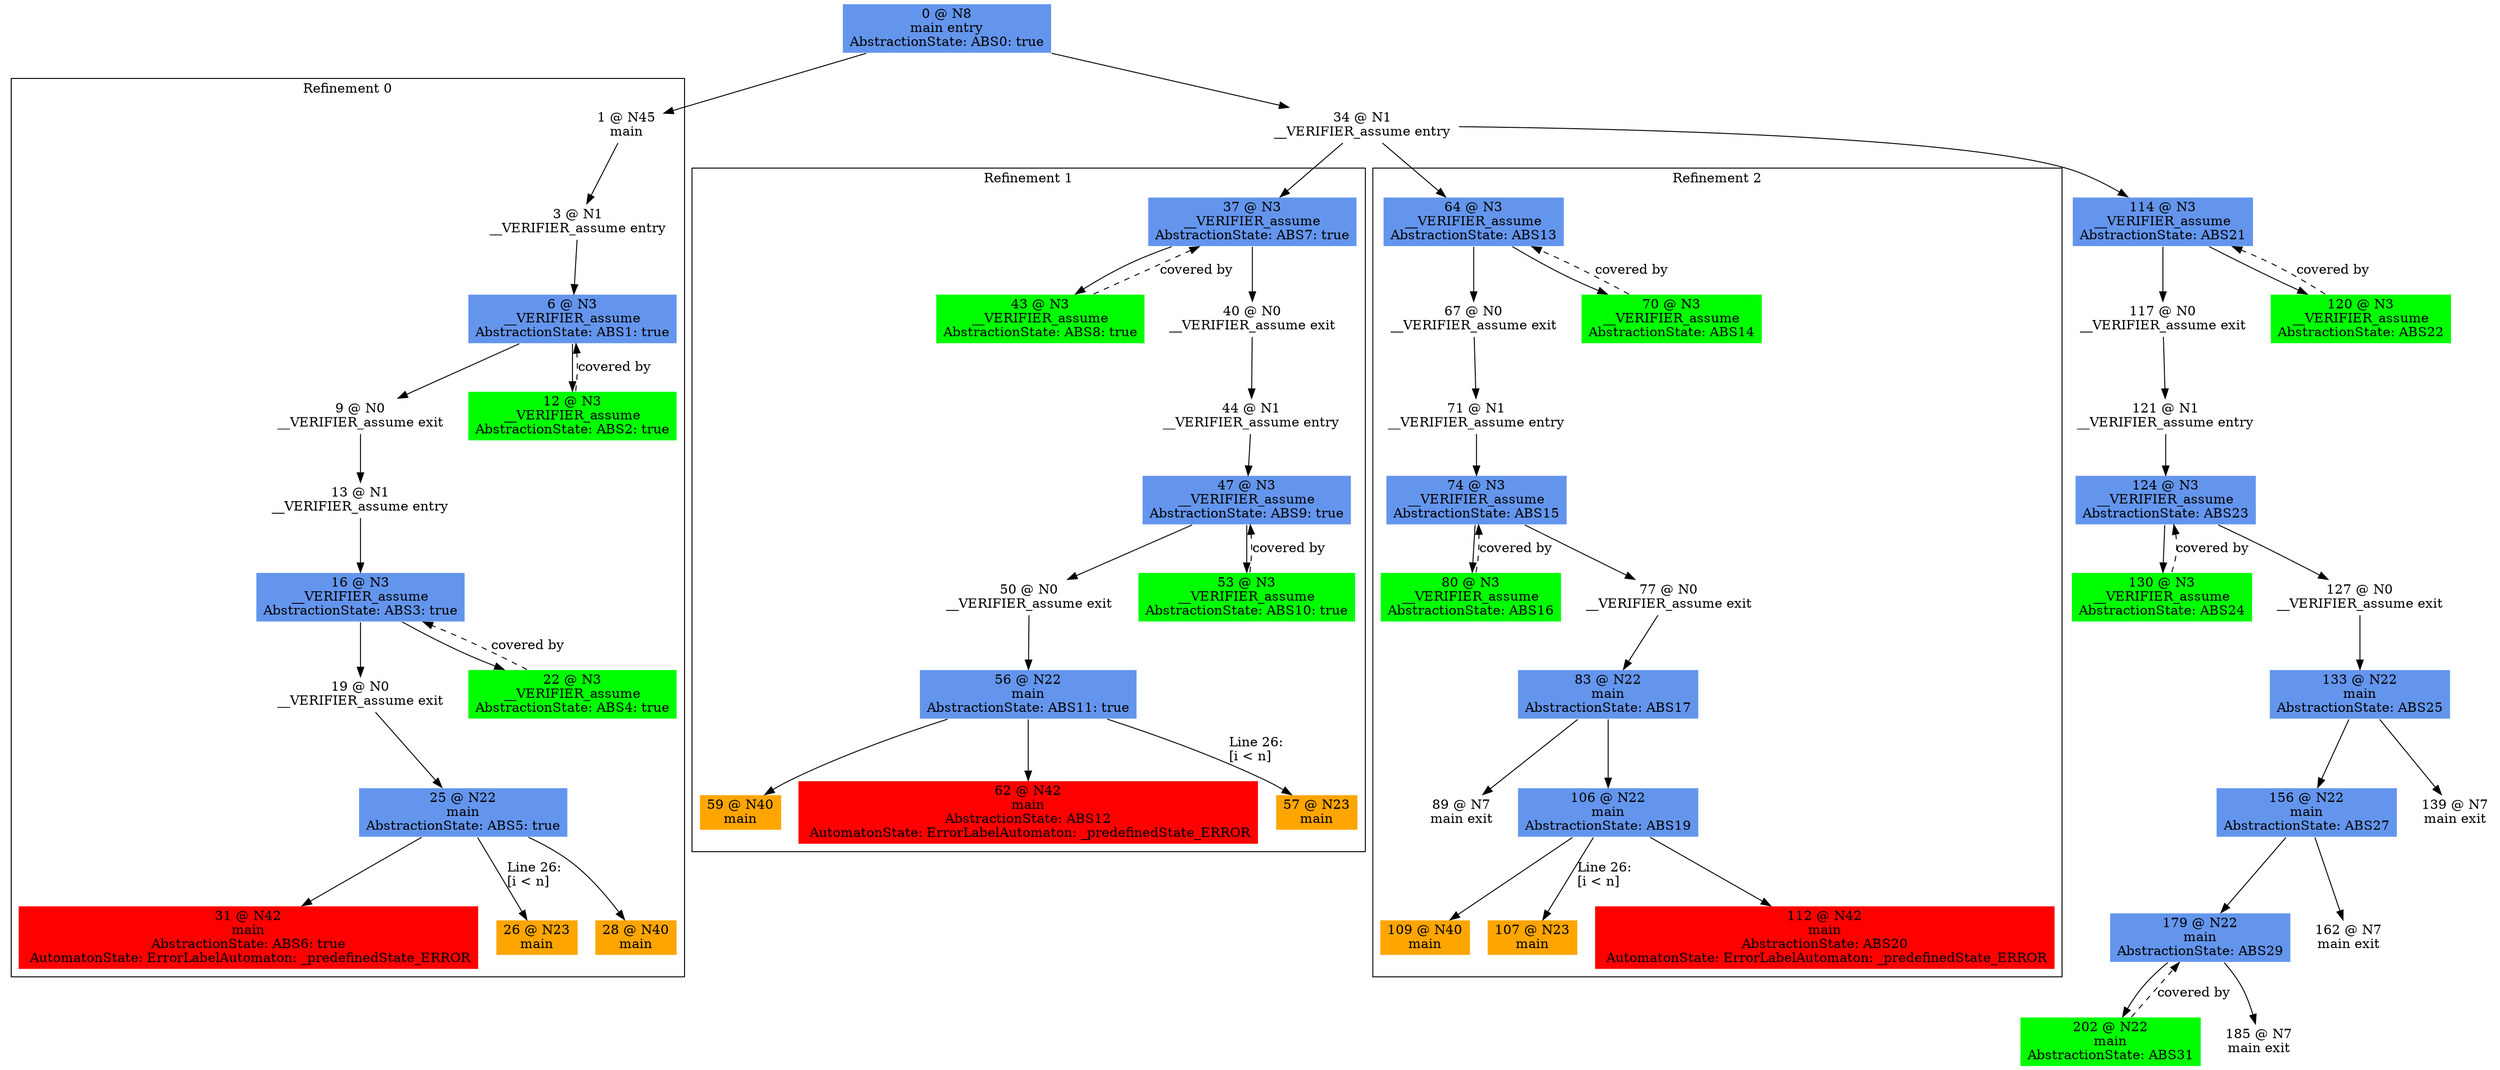 digraph ARG {
node [style="filled" shape="box" color="white"]
subgraph cluster_0 {
label="Refinement 0"
1 [label="1 @ N45\nmain\n" id="1"]
3 [label="3 @ N1\n__VERIFIER_assume entry\n" id="3"]
6 [fillcolor="cornflowerblue" label="6 @ N3\n__VERIFIER_assume\nAbstractionState: ABS1: true\n" id="6"]
9 [label="9 @ N0\n__VERIFIER_assume exit\n" id="9"]
13 [label="13 @ N1\n__VERIFIER_assume entry\n" id="13"]
16 [fillcolor="cornflowerblue" label="16 @ N3\n__VERIFIER_assume\nAbstractionState: ABS3: true\n" id="16"]
19 [label="19 @ N0\n__VERIFIER_assume exit\n" id="19"]
25 [fillcolor="cornflowerblue" label="25 @ N22\nmain\nAbstractionState: ABS5: true\n" id="25"]
31 [fillcolor="red" label="31 @ N42\nmain\nAbstractionState: ABS6: true\n AutomatonState: ErrorLabelAutomaton: _predefinedState_ERROR\n" id="31"]
26 [fillcolor="orange" label="26 @ N23\nmain\n" id="26"]
28 [fillcolor="orange" label="28 @ N40\nmain\n" id="28"]
22 [fillcolor="green" label="22 @ N3\n__VERIFIER_assume\nAbstractionState: ABS4: true\n" id="22"]
12 [fillcolor="green" label="12 @ N3\n__VERIFIER_assume\nAbstractionState: ABS2: true\n" id="12"]
1 -> 3 []
3 -> 6 []
12 -> 6 [style="dashed" weight="0" label="covered by"]
6 -> 12 []
6 -> 9 []
9 -> 13 []
13 -> 16 []
22 -> 16 [style="dashed" weight="0" label="covered by"]
16 -> 22 []
16 -> 19 []
19 -> 25 []
25 -> 28 []
25 -> 26 [label="Line 26: \l[i < n]\l" id="25 -> 26"]
25 -> 31 []
}
0 -> 1
subgraph cluster_1 {
label="Refinement 1"
37 [fillcolor="cornflowerblue" label="37 @ N3\n__VERIFIER_assume\nAbstractionState: ABS7: true\n" id="37"]
43 [fillcolor="green" label="43 @ N3\n__VERIFIER_assume\nAbstractionState: ABS8: true\n" id="43"]
40 [label="40 @ N0\n__VERIFIER_assume exit\n" id="40"]
44 [label="44 @ N1\n__VERIFIER_assume entry\n" id="44"]
47 [fillcolor="cornflowerblue" label="47 @ N3\n__VERIFIER_assume\nAbstractionState: ABS9: true\n" id="47"]
50 [label="50 @ N0\n__VERIFIER_assume exit\n" id="50"]
56 [fillcolor="cornflowerblue" label="56 @ N22\nmain\nAbstractionState: ABS11: true\n" id="56"]
59 [fillcolor="orange" label="59 @ N40\nmain\n" id="59"]
62 [fillcolor="red" label="62 @ N42\nmain\nAbstractionState: ABS12\n AutomatonState: ErrorLabelAutomaton: _predefinedState_ERROR\n" id="62"]
57 [fillcolor="orange" label="57 @ N23\nmain\n" id="57"]
53 [fillcolor="green" label="53 @ N3\n__VERIFIER_assume\nAbstractionState: ABS10: true\n" id="53"]
43 -> 37 [style="dashed" weight="0" label="covered by"]
37 -> 40 []
37 -> 43 []
40 -> 44 []
44 -> 47 []
53 -> 47 [style="dashed" weight="0" label="covered by"]
47 -> 53 []
47 -> 50 []
50 -> 56 []
56 -> 57 [label="Line 26: \l[i < n]\l" id="56 -> 57"]
56 -> 62 []
56 -> 59 []
}
34 -> 37
subgraph cluster_2 {
label="Refinement 2"
64 [fillcolor="cornflowerblue" label="64 @ N3\n__VERIFIER_assume\nAbstractionState: ABS13\n" id="64"]
67 [label="67 @ N0\n__VERIFIER_assume exit\n" id="67"]
71 [label="71 @ N1\n__VERIFIER_assume entry\n" id="71"]
74 [fillcolor="cornflowerblue" label="74 @ N3\n__VERIFIER_assume\nAbstractionState: ABS15\n" id="74"]
80 [fillcolor="green" label="80 @ N3\n__VERIFIER_assume\nAbstractionState: ABS16\n" id="80"]
77 [label="77 @ N0\n__VERIFIER_assume exit\n" id="77"]
83 [fillcolor="cornflowerblue" label="83 @ N22\nmain\nAbstractionState: ABS17\n" id="83"]
89 [label="89 @ N7\nmain exit\n" id="89"]
106 [fillcolor="cornflowerblue" label="106 @ N22\nmain\nAbstractionState: ABS19\n" id="106"]
109 [fillcolor="orange" label="109 @ N40\nmain\n" id="109"]
107 [fillcolor="orange" label="107 @ N23\nmain\n" id="107"]
112 [fillcolor="red" label="112 @ N42\nmain\nAbstractionState: ABS20\n AutomatonState: ErrorLabelAutomaton: _predefinedState_ERROR\n" id="112"]
70 [fillcolor="green" label="70 @ N3\n__VERIFIER_assume\nAbstractionState: ABS14\n" id="70"]
70 -> 64 [style="dashed" weight="0" label="covered by"]
64 -> 70 []
64 -> 67 []
67 -> 71 []
71 -> 74 []
80 -> 74 [style="dashed" weight="0" label="covered by"]
74 -> 77 []
74 -> 80 []
77 -> 83 []
83 -> 106 []
83 -> 89 []
106 -> 112 []
106 -> 107 [label="Line 26: \l[i < n]\l" id="106 -> 107"]
106 -> 109 []
}
34 -> 64
0 [fillcolor="cornflowerblue" label="0 @ N8\nmain entry\nAbstractionState: ABS0: true\n" id="0"]
34 [label="34 @ N1\n__VERIFIER_assume entry\n" id="34"]
114 [fillcolor="cornflowerblue" label="114 @ N3\n__VERIFIER_assume\nAbstractionState: ABS21\n" id="114"]
117 [label="117 @ N0\n__VERIFIER_assume exit\n" id="117"]
121 [label="121 @ N1\n__VERIFIER_assume entry\n" id="121"]
124 [fillcolor="cornflowerblue" label="124 @ N3\n__VERIFIER_assume\nAbstractionState: ABS23\n" id="124"]
130 [fillcolor="green" label="130 @ N3\n__VERIFIER_assume\nAbstractionState: ABS24\n" id="130"]
127 [label="127 @ N0\n__VERIFIER_assume exit\n" id="127"]
133 [fillcolor="cornflowerblue" label="133 @ N22\nmain\nAbstractionState: ABS25\n" id="133"]
156 [fillcolor="cornflowerblue" label="156 @ N22\nmain\nAbstractionState: ABS27\n" id="156"]
179 [fillcolor="cornflowerblue" label="179 @ N22\nmain\nAbstractionState: ABS29\n" id="179"]
202 [fillcolor="green" label="202 @ N22\nmain\nAbstractionState: ABS31\n" id="202"]
185 [label="185 @ N7\nmain exit\n" id="185"]
162 [label="162 @ N7\nmain exit\n" id="162"]
139 [label="139 @ N7\nmain exit\n" id="139"]
120 [fillcolor="green" label="120 @ N3\n__VERIFIER_assume\nAbstractionState: ABS22\n" id="120"]
0 -> 34 []
34 -> 114 []
120 -> 114 [style="dashed" weight="0" label="covered by"]
114 -> 120 []
114 -> 117 []
117 -> 121 []
121 -> 124 []
130 -> 124 [style="dashed" weight="0" label="covered by"]
124 -> 127 []
124 -> 130 []
127 -> 133 []
133 -> 139 []
133 -> 156 []
156 -> 162 []
156 -> 179 []
202 -> 179 [style="dashed" weight="0" label="covered by"]
179 -> 185 []
179 -> 202 []
}
